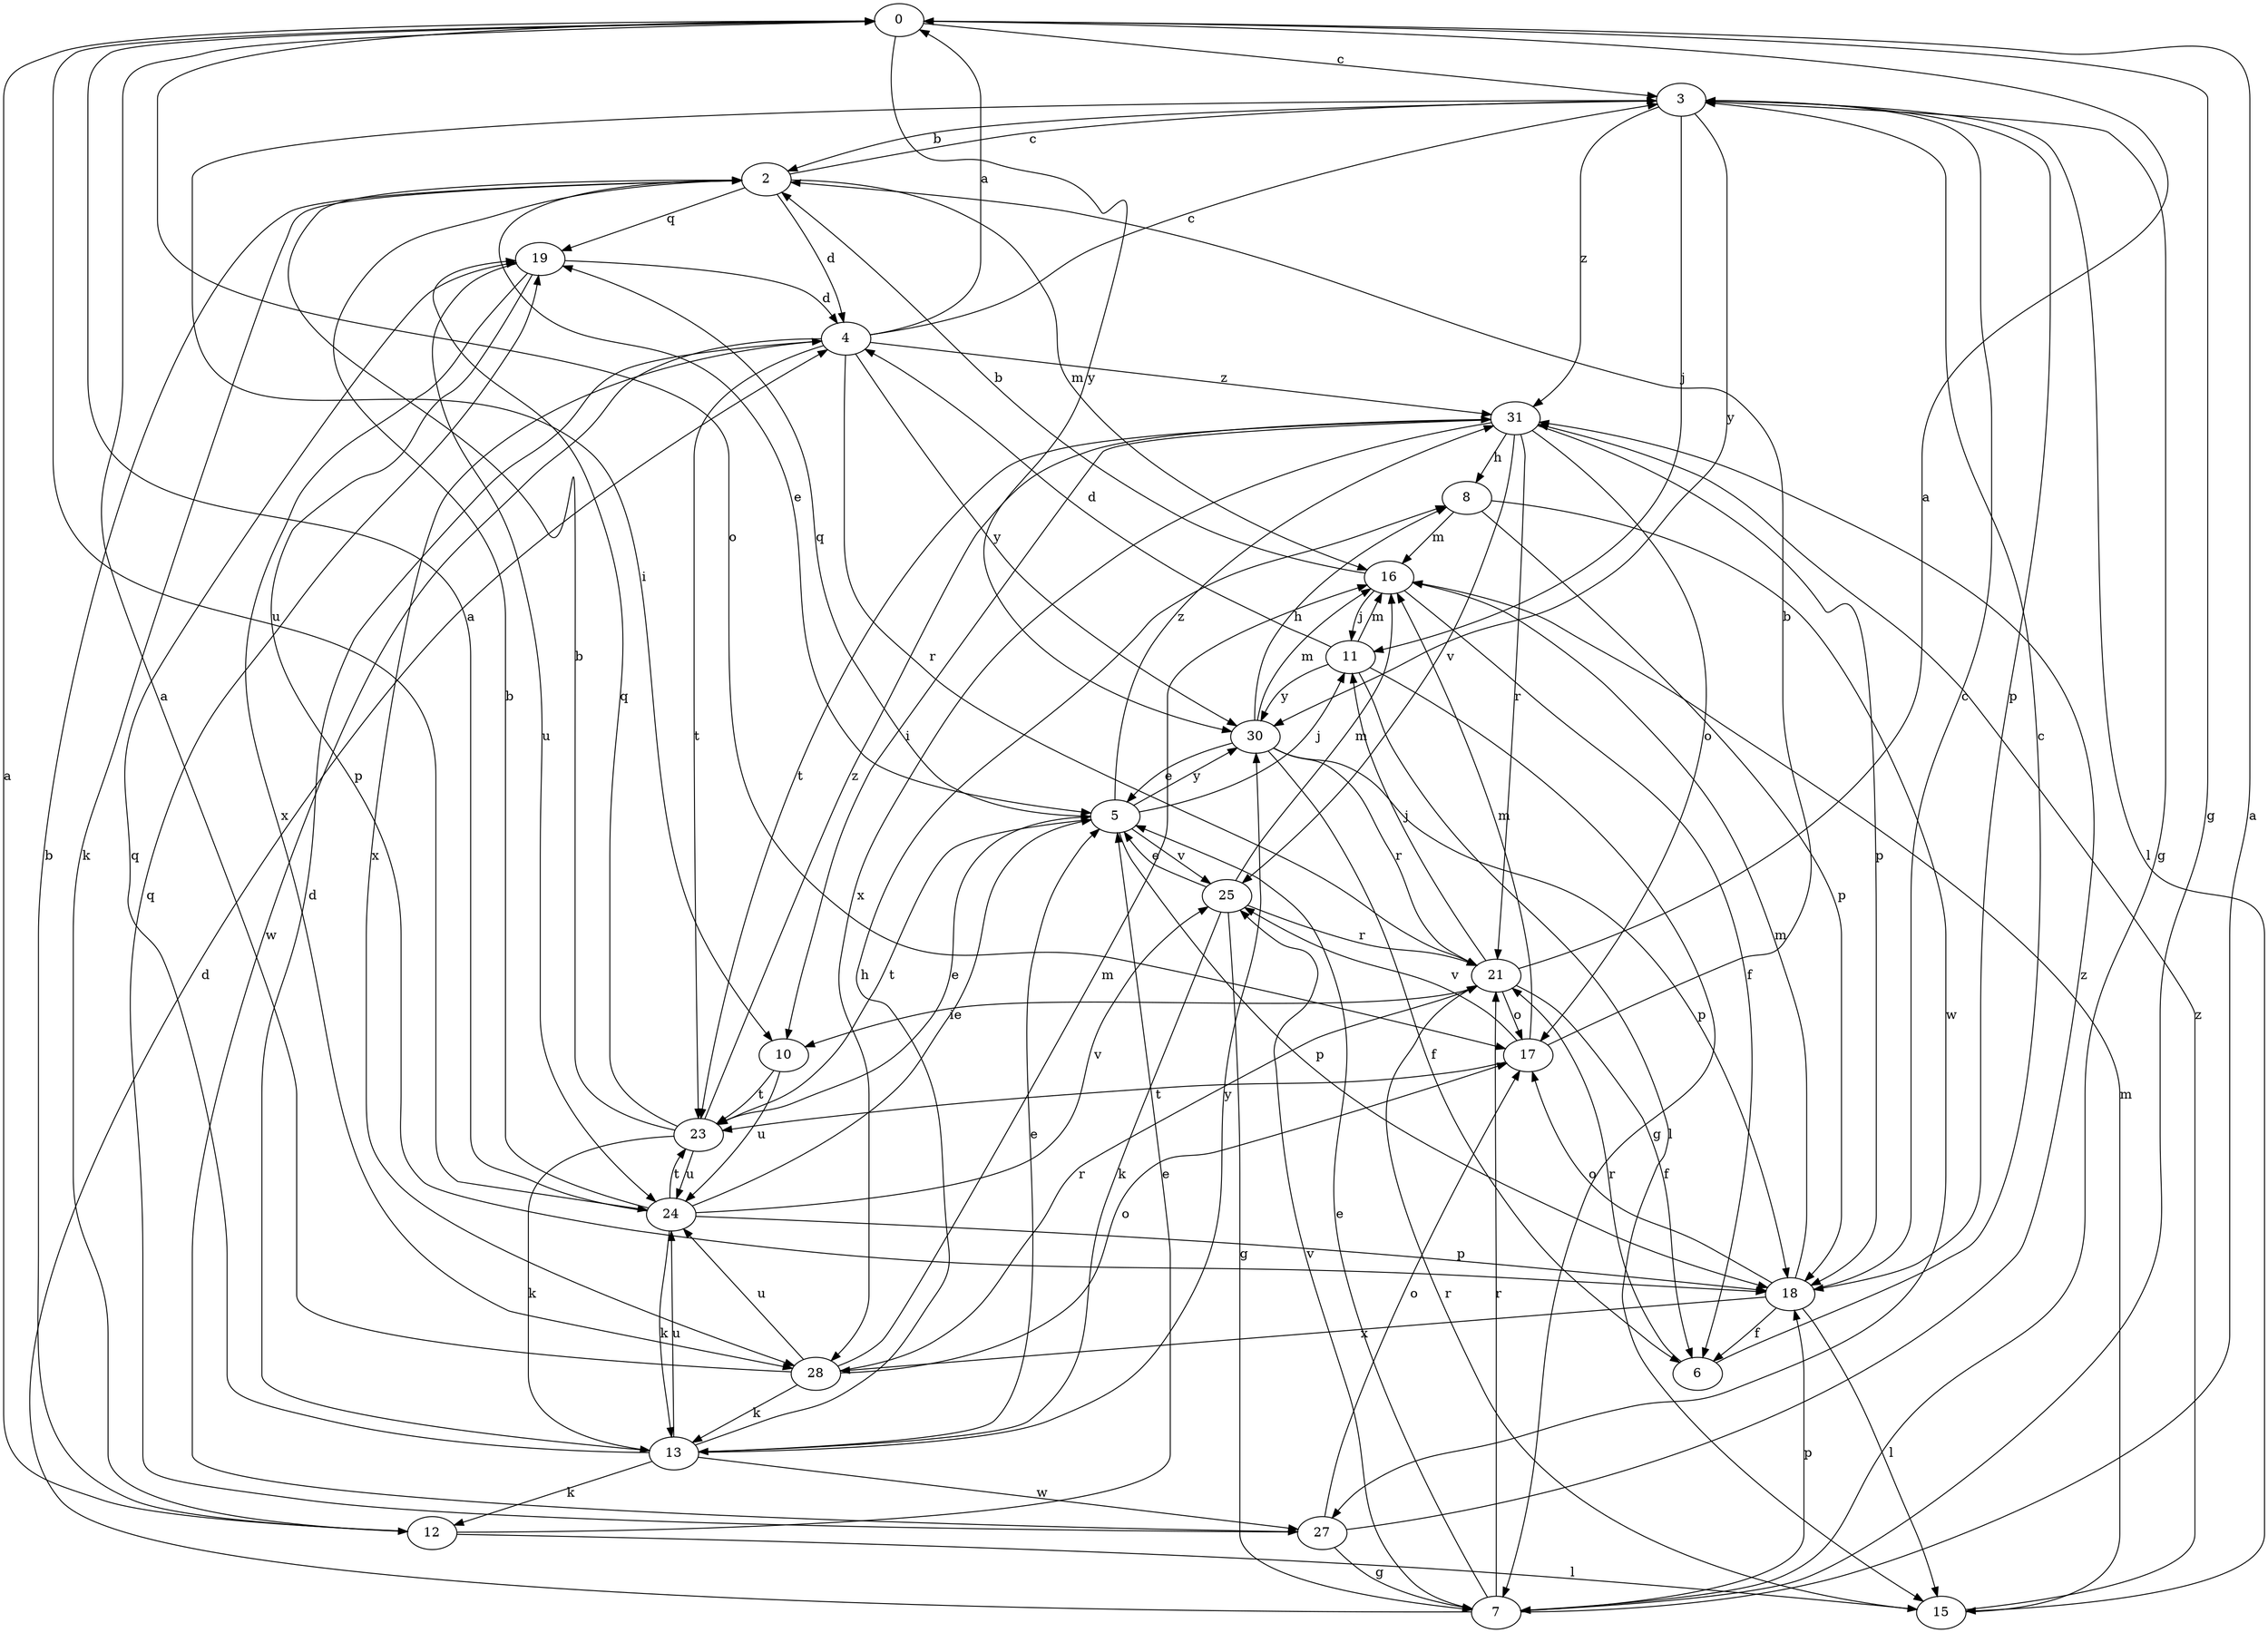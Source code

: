 strict digraph  {
0;
2;
3;
4;
5;
6;
7;
8;
10;
11;
12;
13;
15;
16;
17;
18;
19;
21;
23;
24;
25;
27;
28;
30;
31;
0 -> 3  [label=c];
0 -> 7  [label=g];
0 -> 17  [label=o];
0 -> 24  [label=u];
0 -> 30  [label=y];
2 -> 3  [label=c];
2 -> 4  [label=d];
2 -> 5  [label=e];
2 -> 12  [label=k];
2 -> 16  [label=m];
2 -> 19  [label=q];
3 -> 2  [label=b];
3 -> 7  [label=g];
3 -> 10  [label=i];
3 -> 11  [label=j];
3 -> 15  [label=l];
3 -> 18  [label=p];
3 -> 30  [label=y];
3 -> 31  [label=z];
4 -> 0  [label=a];
4 -> 3  [label=c];
4 -> 21  [label=r];
4 -> 23  [label=t];
4 -> 27  [label=w];
4 -> 28  [label=x];
4 -> 30  [label=y];
4 -> 31  [label=z];
5 -> 11  [label=j];
5 -> 18  [label=p];
5 -> 19  [label=q];
5 -> 23  [label=t];
5 -> 25  [label=v];
5 -> 30  [label=y];
5 -> 31  [label=z];
6 -> 3  [label=c];
6 -> 21  [label=r];
7 -> 0  [label=a];
7 -> 4  [label=d];
7 -> 5  [label=e];
7 -> 18  [label=p];
7 -> 21  [label=r];
7 -> 25  [label=v];
8 -> 16  [label=m];
8 -> 18  [label=p];
8 -> 27  [label=w];
10 -> 23  [label=t];
10 -> 24  [label=u];
11 -> 4  [label=d];
11 -> 7  [label=g];
11 -> 15  [label=l];
11 -> 16  [label=m];
11 -> 30  [label=y];
12 -> 0  [label=a];
12 -> 2  [label=b];
12 -> 5  [label=e];
12 -> 15  [label=l];
13 -> 4  [label=d];
13 -> 5  [label=e];
13 -> 8  [label=h];
13 -> 12  [label=k];
13 -> 19  [label=q];
13 -> 24  [label=u];
13 -> 27  [label=w];
13 -> 30  [label=y];
15 -> 16  [label=m];
15 -> 21  [label=r];
15 -> 31  [label=z];
16 -> 2  [label=b];
16 -> 6  [label=f];
16 -> 11  [label=j];
17 -> 2  [label=b];
17 -> 16  [label=m];
17 -> 23  [label=t];
17 -> 25  [label=v];
18 -> 3  [label=c];
18 -> 6  [label=f];
18 -> 15  [label=l];
18 -> 16  [label=m];
18 -> 17  [label=o];
18 -> 28  [label=x];
19 -> 4  [label=d];
19 -> 18  [label=p];
19 -> 24  [label=u];
19 -> 28  [label=x];
21 -> 0  [label=a];
21 -> 6  [label=f];
21 -> 10  [label=i];
21 -> 11  [label=j];
21 -> 17  [label=o];
23 -> 2  [label=b];
23 -> 5  [label=e];
23 -> 13  [label=k];
23 -> 19  [label=q];
23 -> 24  [label=u];
23 -> 31  [label=z];
24 -> 0  [label=a];
24 -> 2  [label=b];
24 -> 5  [label=e];
24 -> 13  [label=k];
24 -> 18  [label=p];
24 -> 23  [label=t];
24 -> 25  [label=v];
25 -> 5  [label=e];
25 -> 7  [label=g];
25 -> 13  [label=k];
25 -> 16  [label=m];
25 -> 21  [label=r];
27 -> 7  [label=g];
27 -> 17  [label=o];
27 -> 19  [label=q];
27 -> 31  [label=z];
28 -> 0  [label=a];
28 -> 13  [label=k];
28 -> 16  [label=m];
28 -> 17  [label=o];
28 -> 21  [label=r];
28 -> 24  [label=u];
30 -> 5  [label=e];
30 -> 6  [label=f];
30 -> 8  [label=h];
30 -> 16  [label=m];
30 -> 18  [label=p];
30 -> 21  [label=r];
31 -> 8  [label=h];
31 -> 10  [label=i];
31 -> 17  [label=o];
31 -> 18  [label=p];
31 -> 21  [label=r];
31 -> 23  [label=t];
31 -> 25  [label=v];
31 -> 28  [label=x];
}
